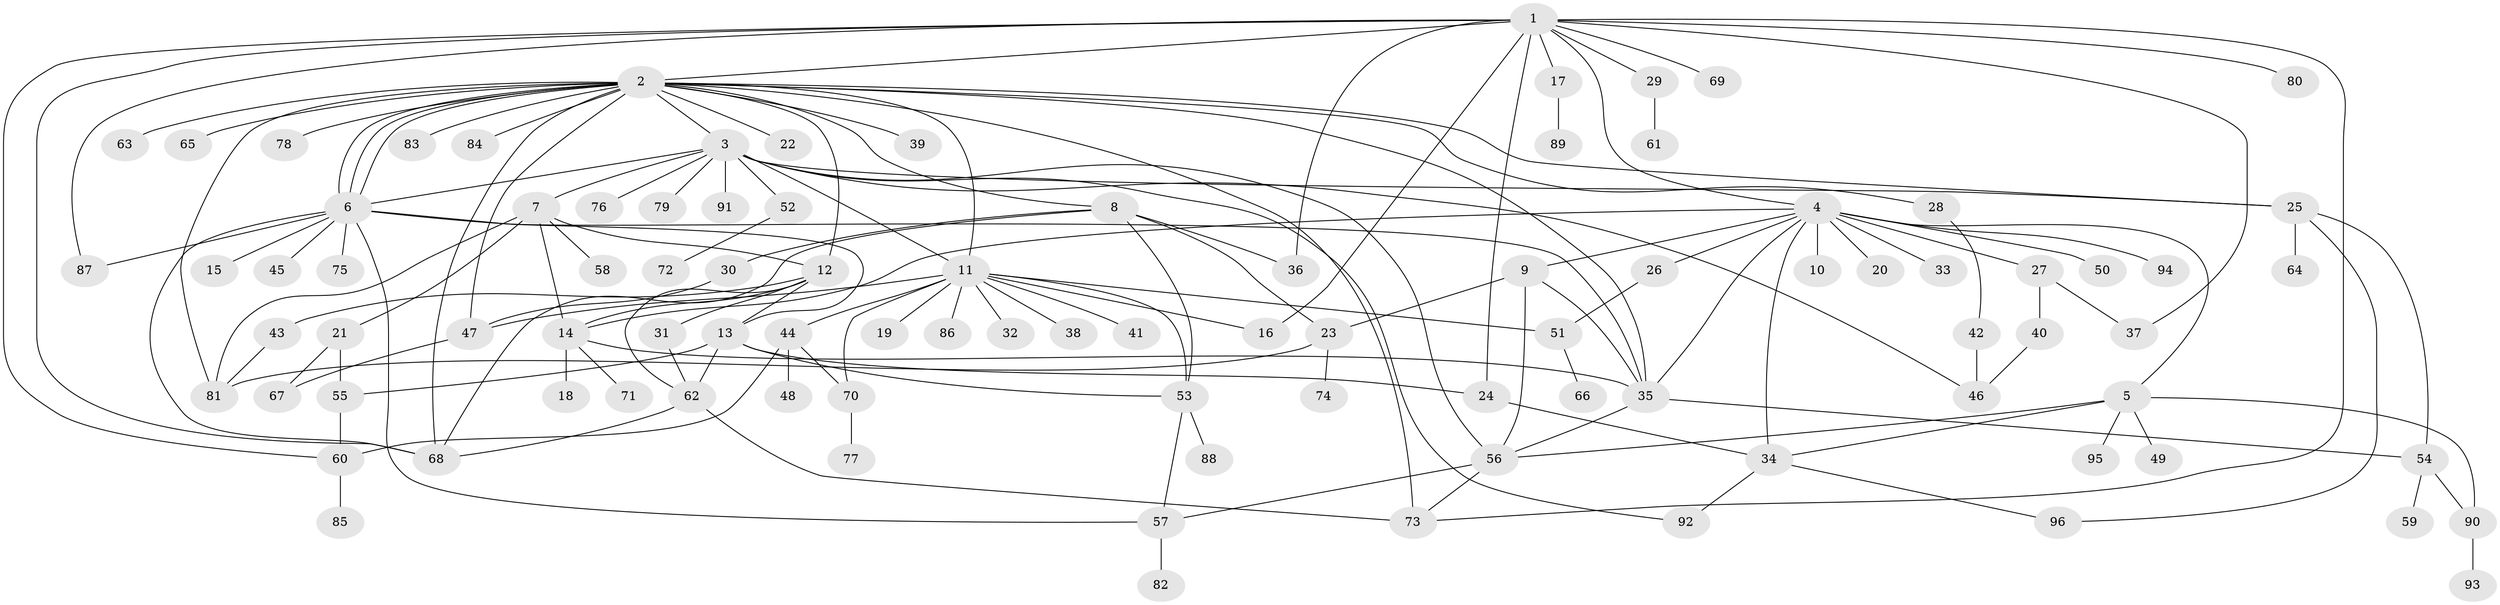 // Generated by graph-tools (version 1.1) at 2025/25/03/09/25 03:25:59]
// undirected, 96 vertices, 149 edges
graph export_dot {
graph [start="1"]
  node [color=gray90,style=filled];
  1;
  2;
  3;
  4;
  5;
  6;
  7;
  8;
  9;
  10;
  11;
  12;
  13;
  14;
  15;
  16;
  17;
  18;
  19;
  20;
  21;
  22;
  23;
  24;
  25;
  26;
  27;
  28;
  29;
  30;
  31;
  32;
  33;
  34;
  35;
  36;
  37;
  38;
  39;
  40;
  41;
  42;
  43;
  44;
  45;
  46;
  47;
  48;
  49;
  50;
  51;
  52;
  53;
  54;
  55;
  56;
  57;
  58;
  59;
  60;
  61;
  62;
  63;
  64;
  65;
  66;
  67;
  68;
  69;
  70;
  71;
  72;
  73;
  74;
  75;
  76;
  77;
  78;
  79;
  80;
  81;
  82;
  83;
  84;
  85;
  86;
  87;
  88;
  89;
  90;
  91;
  92;
  93;
  94;
  95;
  96;
  1 -- 2;
  1 -- 4;
  1 -- 16;
  1 -- 17;
  1 -- 24;
  1 -- 29;
  1 -- 36;
  1 -- 37;
  1 -- 60;
  1 -- 68;
  1 -- 69;
  1 -- 73;
  1 -- 80;
  1 -- 87;
  2 -- 3;
  2 -- 6;
  2 -- 6;
  2 -- 6;
  2 -- 8;
  2 -- 11;
  2 -- 12;
  2 -- 22;
  2 -- 25;
  2 -- 28;
  2 -- 35;
  2 -- 39;
  2 -- 47;
  2 -- 63;
  2 -- 65;
  2 -- 68;
  2 -- 73;
  2 -- 78;
  2 -- 81;
  2 -- 83;
  2 -- 84;
  3 -- 6;
  3 -- 7;
  3 -- 11;
  3 -- 25;
  3 -- 46;
  3 -- 52;
  3 -- 56;
  3 -- 76;
  3 -- 79;
  3 -- 91;
  3 -- 92;
  4 -- 5;
  4 -- 9;
  4 -- 10;
  4 -- 14;
  4 -- 20;
  4 -- 26;
  4 -- 27;
  4 -- 33;
  4 -- 34;
  4 -- 35;
  4 -- 50;
  4 -- 94;
  5 -- 34;
  5 -- 49;
  5 -- 56;
  5 -- 90;
  5 -- 95;
  6 -- 13;
  6 -- 15;
  6 -- 35;
  6 -- 45;
  6 -- 57;
  6 -- 68;
  6 -- 75;
  6 -- 87;
  7 -- 12;
  7 -- 14;
  7 -- 21;
  7 -- 58;
  7 -- 81;
  8 -- 23;
  8 -- 30;
  8 -- 36;
  8 -- 53;
  8 -- 68;
  9 -- 23;
  9 -- 35;
  9 -- 56;
  11 -- 16;
  11 -- 19;
  11 -- 32;
  11 -- 38;
  11 -- 41;
  11 -- 44;
  11 -- 47;
  11 -- 51;
  11 -- 53;
  11 -- 70;
  11 -- 86;
  12 -- 13;
  12 -- 14;
  12 -- 31;
  12 -- 43;
  12 -- 62;
  13 -- 24;
  13 -- 53;
  13 -- 55;
  13 -- 62;
  14 -- 18;
  14 -- 35;
  14 -- 71;
  17 -- 89;
  21 -- 55;
  21 -- 67;
  23 -- 74;
  23 -- 81;
  24 -- 34;
  25 -- 54;
  25 -- 64;
  25 -- 96;
  26 -- 51;
  27 -- 37;
  27 -- 40;
  28 -- 42;
  29 -- 61;
  30 -- 47;
  31 -- 62;
  34 -- 92;
  34 -- 96;
  35 -- 54;
  35 -- 56;
  40 -- 46;
  42 -- 46;
  43 -- 81;
  44 -- 48;
  44 -- 60;
  44 -- 70;
  47 -- 67;
  51 -- 66;
  52 -- 72;
  53 -- 57;
  53 -- 88;
  54 -- 59;
  54 -- 90;
  55 -- 60;
  56 -- 57;
  56 -- 73;
  57 -- 82;
  60 -- 85;
  62 -- 68;
  62 -- 73;
  70 -- 77;
  90 -- 93;
}
